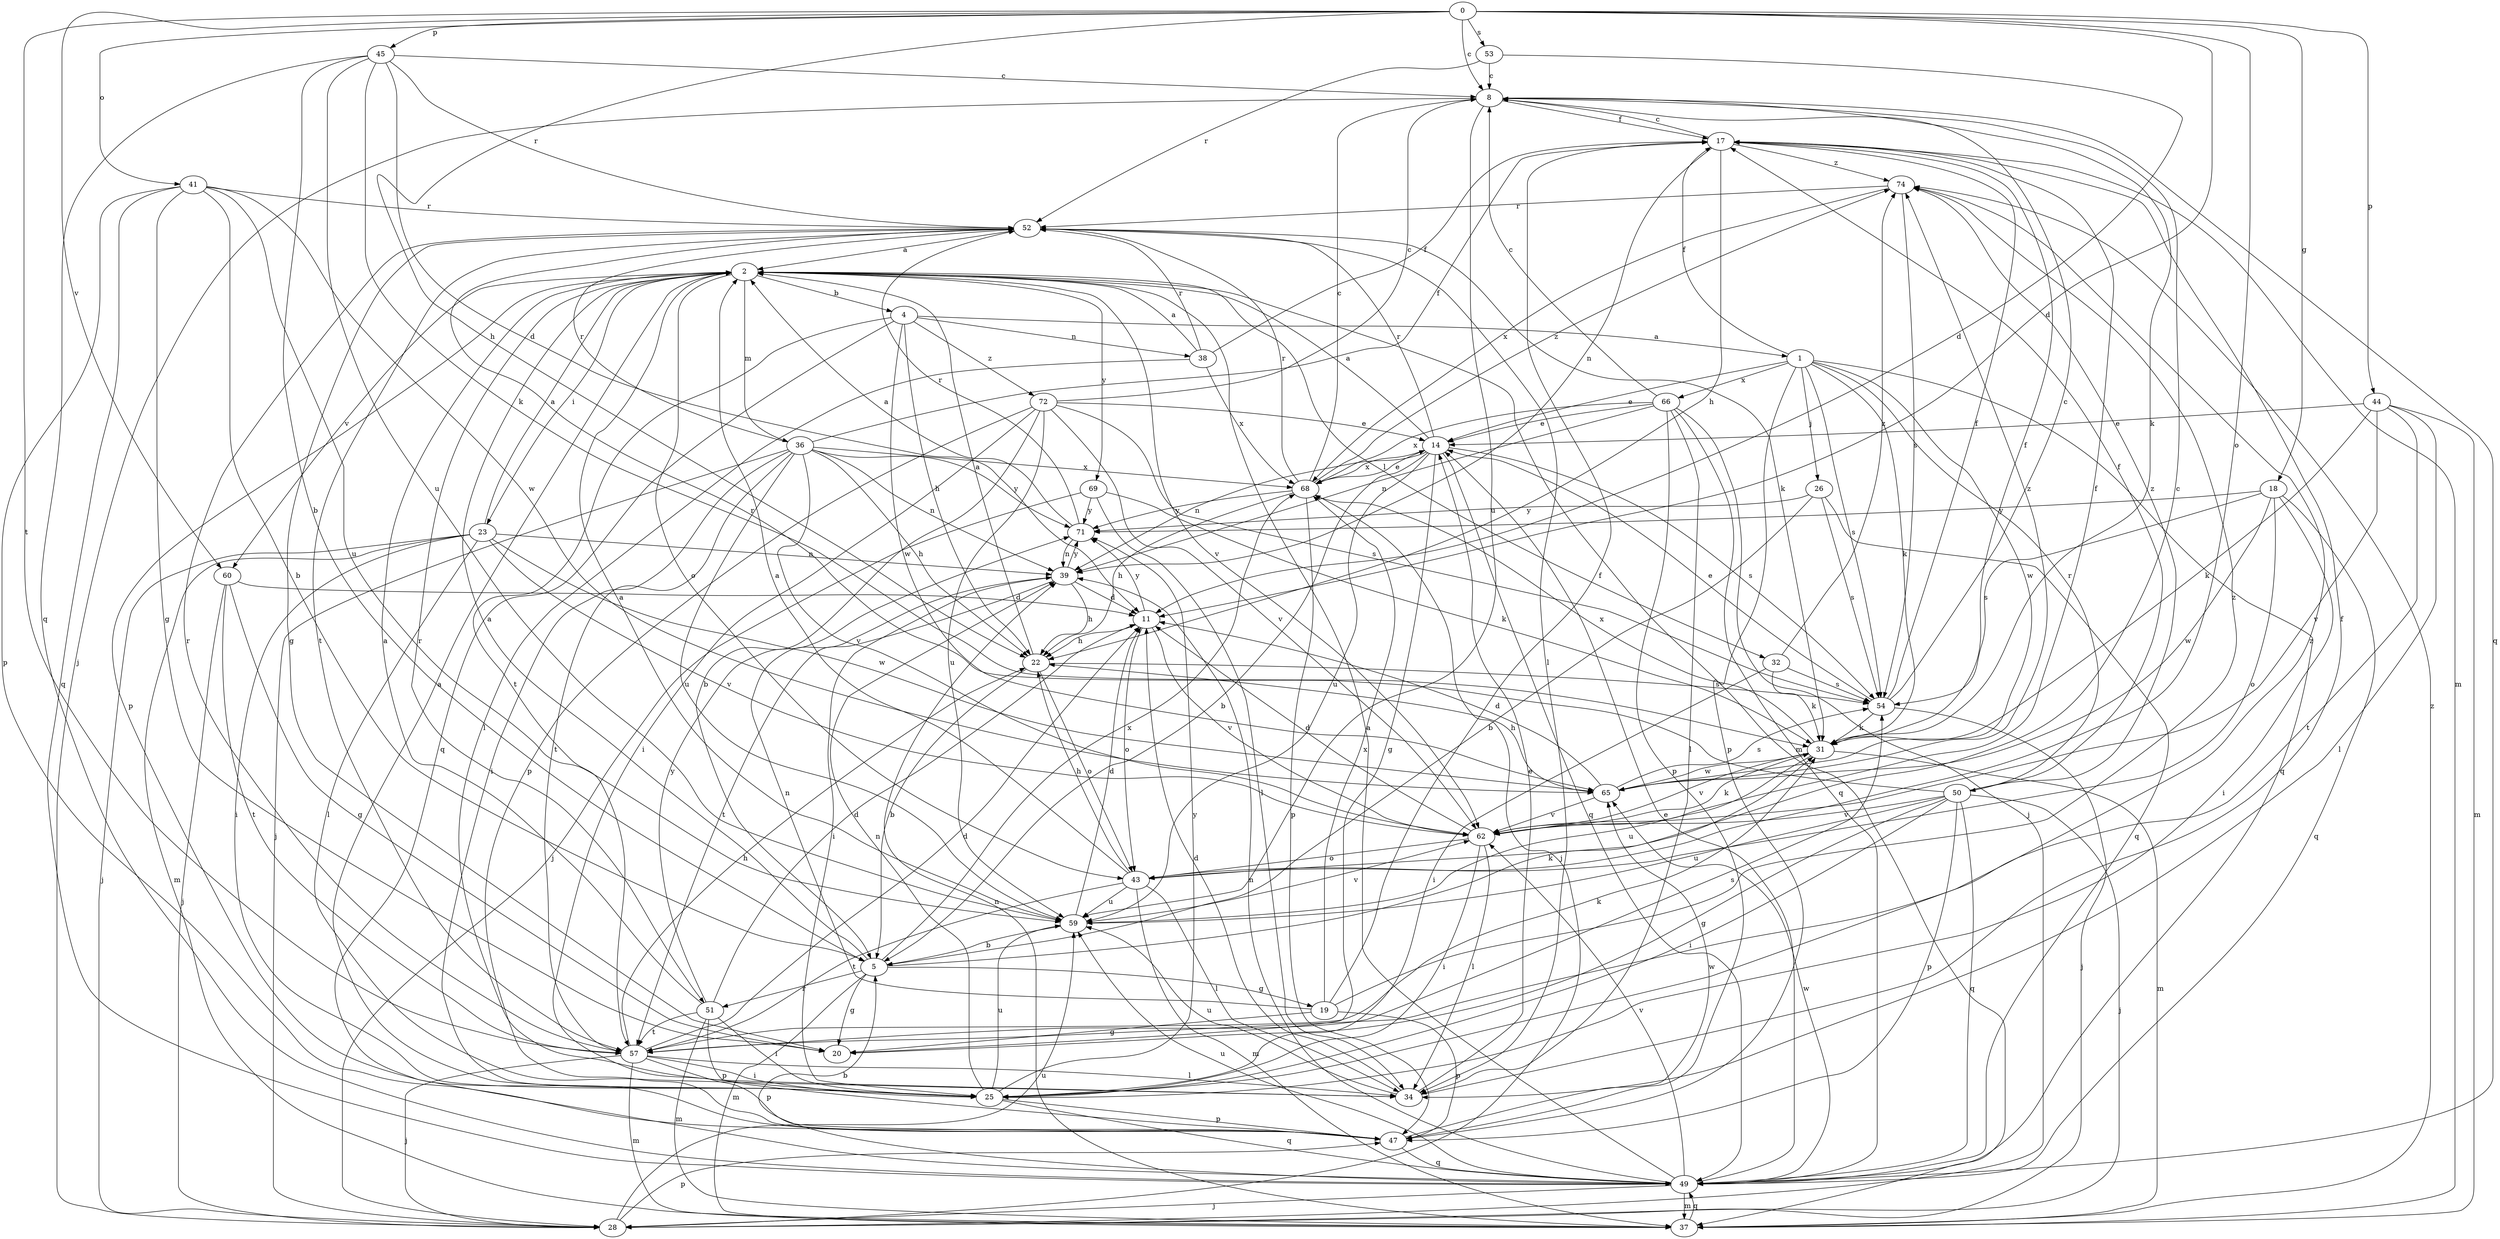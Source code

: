 strict digraph  {
0;
1;
2;
4;
5;
8;
11;
14;
17;
18;
19;
20;
22;
23;
25;
26;
28;
31;
32;
34;
36;
37;
38;
39;
41;
43;
44;
45;
47;
49;
50;
51;
52;
53;
54;
57;
59;
60;
62;
65;
66;
68;
69;
71;
72;
74;
0 -> 8  [label=c];
0 -> 11  [label=d];
0 -> 18  [label=g];
0 -> 22  [label=h];
0 -> 41  [label=o];
0 -> 43  [label=o];
0 -> 44  [label=p];
0 -> 45  [label=p];
0 -> 53  [label=s];
0 -> 57  [label=t];
0 -> 60  [label=v];
1 -> 14  [label=e];
1 -> 17  [label=f];
1 -> 26  [label=j];
1 -> 31  [label=k];
1 -> 47  [label=p];
1 -> 49  [label=q];
1 -> 50  [label=r];
1 -> 54  [label=s];
1 -> 65  [label=w];
1 -> 66  [label=x];
2 -> 4  [label=b];
2 -> 23  [label=i];
2 -> 32  [label=l];
2 -> 36  [label=m];
2 -> 37  [label=m];
2 -> 43  [label=o];
2 -> 47  [label=p];
2 -> 51  [label=r];
2 -> 60  [label=v];
2 -> 62  [label=v];
2 -> 69  [label=y];
4 -> 1  [label=a];
4 -> 22  [label=h];
4 -> 38  [label=n];
4 -> 49  [label=q];
4 -> 57  [label=t];
4 -> 65  [label=w];
4 -> 72  [label=z];
5 -> 2  [label=a];
5 -> 19  [label=g];
5 -> 20  [label=g];
5 -> 31  [label=k];
5 -> 37  [label=m];
5 -> 51  [label=r];
5 -> 68  [label=x];
8 -> 17  [label=f];
8 -> 28  [label=j];
8 -> 31  [label=k];
8 -> 49  [label=q];
8 -> 59  [label=u];
11 -> 22  [label=h];
11 -> 43  [label=o];
11 -> 62  [label=v];
11 -> 71  [label=y];
14 -> 2  [label=a];
14 -> 5  [label=b];
14 -> 20  [label=g];
14 -> 39  [label=n];
14 -> 49  [label=q];
14 -> 52  [label=r];
14 -> 54  [label=s];
14 -> 59  [label=u];
14 -> 68  [label=x];
17 -> 8  [label=c];
17 -> 22  [label=h];
17 -> 37  [label=m];
17 -> 39  [label=n];
17 -> 74  [label=z];
18 -> 25  [label=i];
18 -> 43  [label=o];
18 -> 49  [label=q];
18 -> 54  [label=s];
18 -> 65  [label=w];
18 -> 71  [label=y];
19 -> 17  [label=f];
19 -> 20  [label=g];
19 -> 39  [label=n];
19 -> 47  [label=p];
19 -> 68  [label=x];
19 -> 74  [label=z];
22 -> 2  [label=a];
22 -> 5  [label=b];
22 -> 43  [label=o];
22 -> 54  [label=s];
23 -> 2  [label=a];
23 -> 25  [label=i];
23 -> 28  [label=j];
23 -> 34  [label=l];
23 -> 37  [label=m];
23 -> 39  [label=n];
23 -> 62  [label=v];
23 -> 65  [label=w];
25 -> 2  [label=a];
25 -> 39  [label=n];
25 -> 47  [label=p];
25 -> 49  [label=q];
25 -> 59  [label=u];
25 -> 71  [label=y];
25 -> 74  [label=z];
26 -> 5  [label=b];
26 -> 49  [label=q];
26 -> 54  [label=s];
26 -> 71  [label=y];
28 -> 47  [label=p];
28 -> 59  [label=u];
31 -> 17  [label=f];
31 -> 37  [label=m];
31 -> 59  [label=u];
31 -> 62  [label=v];
31 -> 65  [label=w];
31 -> 68  [label=x];
32 -> 25  [label=i];
32 -> 31  [label=k];
32 -> 54  [label=s];
32 -> 74  [label=z];
34 -> 11  [label=d];
34 -> 14  [label=e];
34 -> 17  [label=f];
34 -> 59  [label=u];
36 -> 17  [label=f];
36 -> 22  [label=h];
36 -> 25  [label=i];
36 -> 28  [label=j];
36 -> 39  [label=n];
36 -> 52  [label=r];
36 -> 57  [label=t];
36 -> 59  [label=u];
36 -> 62  [label=v];
36 -> 68  [label=x];
36 -> 71  [label=y];
37 -> 39  [label=n];
37 -> 49  [label=q];
37 -> 74  [label=z];
38 -> 2  [label=a];
38 -> 17  [label=f];
38 -> 34  [label=l];
38 -> 52  [label=r];
38 -> 68  [label=x];
39 -> 11  [label=d];
39 -> 22  [label=h];
39 -> 25  [label=i];
39 -> 57  [label=t];
39 -> 71  [label=y];
41 -> 5  [label=b];
41 -> 20  [label=g];
41 -> 47  [label=p];
41 -> 49  [label=q];
41 -> 52  [label=r];
41 -> 59  [label=u];
41 -> 65  [label=w];
43 -> 2  [label=a];
43 -> 8  [label=c];
43 -> 22  [label=h];
43 -> 34  [label=l];
43 -> 37  [label=m];
43 -> 57  [label=t];
43 -> 59  [label=u];
44 -> 14  [label=e];
44 -> 31  [label=k];
44 -> 34  [label=l];
44 -> 37  [label=m];
44 -> 57  [label=t];
44 -> 62  [label=v];
45 -> 5  [label=b];
45 -> 8  [label=c];
45 -> 11  [label=d];
45 -> 31  [label=k];
45 -> 49  [label=q];
45 -> 52  [label=r];
45 -> 59  [label=u];
47 -> 49  [label=q];
47 -> 65  [label=w];
49 -> 2  [label=a];
49 -> 5  [label=b];
49 -> 14  [label=e];
49 -> 28  [label=j];
49 -> 37  [label=m];
49 -> 39  [label=n];
49 -> 59  [label=u];
49 -> 62  [label=v];
49 -> 65  [label=w];
50 -> 17  [label=f];
50 -> 20  [label=g];
50 -> 25  [label=i];
50 -> 28  [label=j];
50 -> 47  [label=p];
50 -> 49  [label=q];
50 -> 52  [label=r];
50 -> 59  [label=u];
50 -> 62  [label=v];
50 -> 74  [label=z];
51 -> 2  [label=a];
51 -> 11  [label=d];
51 -> 25  [label=i];
51 -> 37  [label=m];
51 -> 47  [label=p];
51 -> 57  [label=t];
51 -> 71  [label=y];
52 -> 2  [label=a];
52 -> 20  [label=g];
52 -> 31  [label=k];
52 -> 34  [label=l];
52 -> 57  [label=t];
53 -> 8  [label=c];
53 -> 11  [label=d];
53 -> 52  [label=r];
54 -> 8  [label=c];
54 -> 14  [label=e];
54 -> 17  [label=f];
54 -> 28  [label=j];
54 -> 31  [label=k];
57 -> 11  [label=d];
57 -> 22  [label=h];
57 -> 25  [label=i];
57 -> 28  [label=j];
57 -> 31  [label=k];
57 -> 34  [label=l];
57 -> 37  [label=m];
57 -> 47  [label=p];
57 -> 52  [label=r];
57 -> 54  [label=s];
59 -> 2  [label=a];
59 -> 5  [label=b];
59 -> 11  [label=d];
59 -> 62  [label=v];
60 -> 11  [label=d];
60 -> 20  [label=g];
60 -> 28  [label=j];
60 -> 57  [label=t];
62 -> 11  [label=d];
62 -> 17  [label=f];
62 -> 25  [label=i];
62 -> 31  [label=k];
62 -> 34  [label=l];
62 -> 43  [label=o];
65 -> 11  [label=d];
65 -> 22  [label=h];
65 -> 54  [label=s];
65 -> 62  [label=v];
65 -> 74  [label=z];
66 -> 8  [label=c];
66 -> 14  [label=e];
66 -> 28  [label=j];
66 -> 34  [label=l];
66 -> 39  [label=n];
66 -> 47  [label=p];
66 -> 49  [label=q];
66 -> 68  [label=x];
68 -> 8  [label=c];
68 -> 14  [label=e];
68 -> 22  [label=h];
68 -> 28  [label=j];
68 -> 47  [label=p];
68 -> 52  [label=r];
68 -> 71  [label=y];
68 -> 74  [label=z];
69 -> 28  [label=j];
69 -> 31  [label=k];
69 -> 34  [label=l];
69 -> 71  [label=y];
71 -> 2  [label=a];
71 -> 39  [label=n];
71 -> 52  [label=r];
72 -> 5  [label=b];
72 -> 8  [label=c];
72 -> 14  [label=e];
72 -> 25  [label=i];
72 -> 47  [label=p];
72 -> 54  [label=s];
72 -> 59  [label=u];
72 -> 62  [label=v];
74 -> 52  [label=r];
74 -> 54  [label=s];
74 -> 68  [label=x];
}
